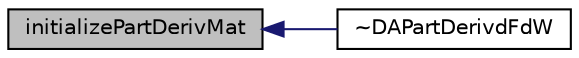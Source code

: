 digraph "initializePartDerivMat"
{
  bgcolor="transparent";
  edge [fontname="Helvetica",fontsize="10",labelfontname="Helvetica",labelfontsize="10"];
  node [fontname="Helvetica",fontsize="10",shape=record];
  rankdir="LR";
  Node42 [label="initializePartDerivMat",height=0.2,width=0.4,color="black", fillcolor="grey75", style="filled", fontcolor="black"];
  Node42 -> Node43 [dir="back",color="midnightblue",fontsize="10",style="solid",fontname="Helvetica"];
  Node43 [label="~DAPartDerivdFdW",height=0.2,width=0.4,color="black",URL="$classFoam_1_1DAPartDerivdFdW.html#abd736daaf9249559997615651fb6115a"];
}
